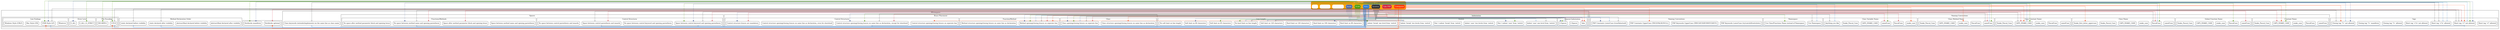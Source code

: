 /*
	!!! DO NOT EDIT THIS FILE !!!

	This file has be generated and your edits will be overwritten
*/
/*
    https://gist.github.com/potherca/6741287

    http://www.graphviz.org/doc/info/lang.html
    http://www.graphviz.org/doc/info/attrs.html

    http://graphviz-dev.appspot.com/

*/
digraph Standards {

    splines = ortho    
    center = true
    
    compound=true;
    remincross=true;

    node [
            center = true
            shape = "box"
            style = "rounded"
            //fixedsize = true
            //width = 2
            //height = 2
            ratio="compress"
    ];
    
    edge [
         //style="dashed"
         len = 1
    ];


subgraph cluster_Conventions {
    subgraph cluster_Tags {
        label = "Tags"
        
        tag_shortTagAllowed    [label="Short tag '<?' allowed"]
        tag_shortTagNotAllowed [label="Short tag '<?' not allowed"]

        tag_shortEchoTagAllowed    [label="Short tag '<?=' allowed"]
        tag_shortEchoTagNotAllowed [label="Short tag '<?=' not allowed"]

        tag_closingTagAllowed    [label="Closing tag '?>' allowed"]
        tag_closingTagManditory  [label="Closing tag '?>' manditory"]
        tag_closingTagNotAllowed [label="Closing tag '?>' not allowed"]
    }//Tags
    
    
    subgraph cluster_NameConventions {
        label = "Naming Conventions"
        /* Available Casing Styles are:

            camel       : camelCase         - camel case, first letter lowercase
            pascal      : PascalCase        - camel case, first letter uppercase
            snake       : snake_case        - snakecase, all letters lowercase
            snakeCaps   : CAPS_SNAKE_CASE   - snakecase, all letters uppercase
            snakePascal : Snake_Pascal_Case - snakecase, all letters lowercase except first of each word

        */

        subgraph cluster_ConstantName {
            label = "Constant Name"
            name_constant_camel       [label="camelCase"]
            name_constant_pascal      [label="PascalCase"]
            name_constant_snake       [label="snake_case"]
            name_constant_snakeCaps   [label="CAPS_SNAKE_CASE"]
            name_constant_snakePascal [label="Snake_Pascal_Case"]
        }//ConstantName

        subgraph cluster_FunctionName {
            label = "Global Function Name"
            name_function_camel       [label="camelCase"]
            name_function_pascal      [label="PascalCase"]
            name_function_snake       [label="snake_case"]
            name_function_snakeCaps   [label="CAPS_SNAKE_CASE"]
            name_function_snakePascal [label="Snake_Pascal_Case"]
        }//FunctionName


        subgraph cluster_ClassName {
            label = "Class Name"
            name_class_camel        [label="camelCase"]
            name_class_pascal       [label="PascalCase"]
            name_class_snake        [label="snake_case"]
            name_class_snakeCaps    [label="CAPS_SNAKE_CASE"]
            name_class_snakePascal  [label="Snake_Pascal_Case"]
            name_class_snake_UFirst [label="Snake_first_letter_uppercase"]
        }//ClassName


        subgraph cluster_classConstantName {
            label = "Class Constant Name"
            name_classConstant_camel       [label="camelCase"]
            name_classConstant_pascal      [label="PascalCase"]
            name_classConstant_snake       [label="snake_case"]
            name_classConstant_snakeCaps   [label="CAPS_SNAKE_CASE"]
            name_classConstant_snakePascal [label="Snake_Pascal_Case"]
        }//ClassConstantName


        subgraph cluster_classMethodName {
            label = "Class Method Name"
            name_classMethod_camel       [label="camelCase"]
            name_classMethod_pascal      [label="PascalCase"]
            name_classMethod_snake       [label="snake_case"]
            name_classMethod_snakeCaps   [label="CAPS_SNAKE_CASE"]
            name_classMethod_snakePascal [label="Snake_Pascal_Case"]
        }//ClassMethodName

        subgraph cluster_classVariableName {
            label = "Class Variable Name"
            name_classVariable_camel       [label="camelCase"]
            name_classVariable_pascal      [label="PascalCase"]
            name_classVariable_snake       [label="snake_case"]
            name_classVariable_snakeCaps   [label="CAPS_SNAKE_CASE"]
            name_classVariable_snakePascal [label="Snake_Pascal_Case"]
            name_classVariable_any         [label="Anything you like"]
        }//ClassVariableName

        subgraph cluster_Namespace {
            label="Namespace"
            namespace_proper [label="Use Namespace"]
            namespace_poorMans [label="Use Class/Functions Name instead of Namespace"]
        }//Namespace

        subgraph cluster_PhpCasing {
            PhpKeywords_lowerCase  [label="PHP Keywords LowerCase (try/catch/if/switch/etc)"]
            PhpKeywords_upperCase  [label="PHP Keywords UpperCase (TRY/CATCH/IF/SWITCH/ETC)"]

            PhpConstants_lowerCase [label="PHP Constants LowerCase (true/false/null)"]
            PhpConstants_upperCase [label="PHP Constants UpperCase (TRUE/FALSE/NULL)"]
        }//PhpCasing
    }//NameConventions

    subgraph cluster_Whitespace {
        label = "Whitespace"
        
        subgraph cluster_Indentation {
            label = "Indentation"

            subgraph cluster_General {
                label="General Indentation"
                indentation_tabs    [label="Tabs"]
                indentation_2spaces [label="2 Spaces"]
                indentation_4spaces [label="4 Spaces"]
            }//General

            subgraph cluster_SwitchIndentation {
                label = "Switch"

                indentation_switch_case_0   [label="Don`t indent 'case' from 'switch'"]
                indentation_switch_case_1   [label="Indent 'case' one level from 'switch'"]
                indentation_switch_case_2   [label="Indent 'case' two levels from 'switch'"]
        
                indentation_switch_break_0   [label="Don`t indent 'break' from 'switch'"]
                indentation_switch_break_1   [label="Indent 'break' one level from 'switch'"]
                indentation_switch_break_2   [label="Indent 'break' two levels from 'switch'"]
            }//SwitchIndentation
        }//Indentation

        subgraph cluster_LineLength {
            label = "Line Length"

            linelength_HardLimit80  [label="Hard limit on 80 characters"]
            linelength_HardLimit100 [label="Hard limit on 100 characters"]
            linelength_HardLimit120 [label="Hard limit on 120 characters"]
            linelength_noHardLimit  [label="No hard limit on line length"]

            linelength_softLimit80  [label="Soft limit on 80 characters"]
            linelength_softLimit85  [label="Soft limit on 85 characters"]
            linelength_softLimit120 [label="Soft limit on 120 characters"]
            linelength_noSoftLimit  [label="No soft limit on line length"]
        }//LineLength


        classAndCrew_sameLine [label="Class keywords (extends/implements) on the same line as class name"]

        subgraph cluster_Braces {
            label = "Brace Placement"

            /* Available Casing Styles are:

                Allman      : Allman style
                             Both opening and closing braces on a seperates line
                             from the class, method or control structure 
                             declaration
                OTBS        : "one true brace style"
                             The opening brace on the same line as the
                             class, method and control structure declaration 
                             with the closing brace on a seperates line. Except 
                             for 'else' and 'elseif' keywords.
                Stroustrup  : Bjarne Stroustrup's adaptation of K&R style
                             The opening brace on the same line as the
                             class/method/control structure declaration with the
                             closing brace on a seperates line. Even for 'else'
                             and 'elseif' keywords. In this context it is only 
                             used for control structures.
                             
                There is also K & R Style (Kernighan and Ritchie) but in the 
                context of declaring each type seperately it doesn't really make 
                sense to use it. It would the same as combining
                
                    - brace_class_Allman
                    - brace_method_Allman
                    - brace_controlStructure_OTBS
                
                KandR       : K & R Style (Kernighan and Ritchie)
                             Both opening and closing braces on a seperates line
                             from the class and method declaration. The opening 
                             brace for the control structure goes on the same 
                             line as the declaration, the closing brace goes on 
                             a seperate line, except for else/elsif/etc.
            */

            subgraph cluster_ClassStructure {
                label="Class"
                brace_class_Allman  [label="Class opening/closing braces on seperate line"]
                brace_class_OTBS    [label="Class structure opening/closing braces on same line as declaration"]
            }

            subgraph cluster_Method {
                label="Function/Method"
                brace_method_Allman [label="Method opening/closing braces on seperate line"]
                brace_method_OTBS   [label="Method structure opening/closing braces on same line as declaration"]
            }

            subgraph cluster_ControlStructureBraces {
                label="Control Structures"
                brace_controlStructure_Allman       [label="Control structure opening/closing braces on seperate line"]
                brace_controlStructure_OTBS         [label="Control structure opening/closing braces on same line as declaration, except for else/elseif"]
                brace_controlStructure_Stroustrup   [label="Control structure opening/closing braces on same line as declaration, even for else/elseif"]
                
                brace_controlStructure_mandatory [label="Control structure braces are mandatory"]
            }//ControlStructure
        }//Braces

        subgraph cluster_Spaces {
            label="Spaces"

            subgraph cluster_ControlStructureSpaces {
                label="Control Structures"
                space_controlStructureKeyword_spaceAfter      [label="Space between control keyword and opening parenthesis"]
                space_controlStructureKeyword_noSpaceAfter    [label="No space between control keyword and opening parenthesis"]
    
                space_controlStructureParentheses_spaces      [label="Space between control parenthesis and innards"]
                space_controlStructureParentheses_noSpaces    [label="No space between control parenthesis and innards"]
            }//ControlStructure

            subgraph cluster_MethodName {
                label="Functions/Methods"
                space_methodName_spaceAfter   [label="Space between method name and opening parenthesis"]
                space_methodName_noSpaceAfter [label="No space between method name and opening parenthesis"]

                space_methodParamsBlock_spaceAfter   [label="Space after method parameter block and opening brace"]
                space_methodParamsBlock_noSpaceAfter [label="No space after method parameter block and opening brace"]
            }//MethodName
        }//Spaces
    }//Whitespace

    subgraph cluster_Comments {
        docblocks_mandatory [label="Docblocks manditory"]
        docblocks_optional  [label="Docblocks optional"]
    }//Comments

    subgraph cluster_DeclareOrder {
        label = "Method Declaration Order"

        declareOrder_method_visibilityBeforeFinal   [label="abstract/final declared after visibility"]
        declareOrder_method_visibilityAfterFinal    [label="abstract/final declared before visibility"]

        declareOrder_method_visibilityBeforeStatic  [label="static declared after visibility"]
        declareOrder_method_visibilityAfterStatic   [label="static declared before visibility"]
    }//DeclareOrder

    subgraph cluster_Miscellaneous {
        subgraph cluster_FileEncoding {
            label = "File Encoding"
            encoding_utf8       [label="UTF-8"]
            encoding_ISO_8859_1 [label="ISO-8859-1"]
        }//FileEncoding

        subgraph cluster_ErrorLevel {
            label = "Error Level"
             errorLevel_All [label="E_ALL"]
             errorLevel_Strict  [label="E_ALL | E_STRICT"]
        }//ErrorLevel

        subgraph cluster_LineEnding {
            label = "Line Endings"
            lineEnding_any  [label="Whatever"]
            lineEnding_LF   [label="UNIX Style (LF)"]
            lineEnding_CR   [label="Mac Style (CR)"]
            lineEnding_LFCR [label="Windows Style (CRLF)"]
        }//FileEncoding
    }//Miscellaneous
}//Conventions
    subgraph cluster_Frameworks {

        label = "Frameworks"
        style="filled,rounded"
        fontcolor=white
        color=red
        fillcolor=orange

        node [
            style="filled,rounded"
            shape=box
            color=white
            fontcolor=white
        ];
        
        //CODE      Actual Name             
        CAKE    [label="Cake PHP"    fillcolor="#d62738"]   // red      or blue #417282
        CI      [label="CodeIgniter" fillcolor="#ff3c00"]   // orange
        HORDE   [label="Horde"       fillcolor="#556aa1"]   // blue
        PEAR    [label="PEAR",       fillcolor="#4e9a06"]   // green
        PSR     [label="PSR-2",      fillcolor="#2e7bcf"]   // blue
        SYMFONY [label="Symfony"     fillcolor="#303030"]   // black
        TYPO    [label="Typo/Flow 3"]
        WP      [label="WordPress"]
        ZEND    [label="Zend"]
    }//Frameworks


/*
 *  CAKE PHP Coding Conventions
 */
    edge [
        color="#d62738"
        arrowhead="normal"
    ]

    CAKE -> indentation_tabs
    CAKE -> space_controlStructureKeyword_spaceAfter
    CAKE -> space_controlStructureParentheses_spaces
    CAKE -> brace_controlStructure_mandatory
    CAKE -> brace_controlStructure_OTBS
    CAKE -> brace_class_Allman
    CAKE -> brace_method_Allman
    CAKE -> space_methodName_noSpaceAfter
    CAKE -> space_methodParamsBlock_spaceAfter
    CAKE -> docblocks_optional
    CAKE -> tag_shortTagNotAllowed
    CAKE -> name_function_camel
    CAKE -> name_classMethod_camel
    CAKE -> name_class_pascal
    CAKE -> name_classVariable_camel
    CAKE -> name_classVariable_pascal
    CAKE -> name_constant_snakeCaps
    CAKE -> name_classConstant_snakeCaps
/*CAKE*/

/*
 *  Code Igniter Coding Conventions
 */
    edge [
        color="#ff3c00"
        arrowhead="diamond"
    ]

    CI -> encoding_utf8
    CI -> tag_closingTagNotAllowed
    CI -> name_class_snake_UFirst
    CI -> name_classMethod_snake
    CI -> name_classVariable_snake
    CI -> docblocks_optional
    CI -> name_classConstant_snakeCaps
    CI -> name_constant_snakeCaps
    CI -> PhpConstants_upperCase
    CI -> indentation_tabs
    CI -> lineEnding_LF
    CI -> brace_class_OTBS
    CI -> brace_method_Allman
    CI -> brace_controlStructure_Allman
    CI -> tag_shortTagNotAllowed
/*Code Igniter*/

/*
 *  HORDE Coding Conventions
 */
    edge [
        color="#556aa1"
        arrowhead="box"
    ]

    HORDE -> indentation_4spaces
    HORDE -> PhpConstants_lowerCase
    HORDE -> brace_controlStructure_OTBS
    HORDE -> space_controlStructureKeyword_spaceAfter
    HORDE -> brace_controlStructure_mandatory
    HORDE -> indentation_switch_case_0
    HORDE -> indentation_switch_break_1
    HORDE -> space_methodName_noSpaceAfter
    HORDE -> brace_method_Allman
    HORDE -> brace_class_Allman
    HORDE -> docblocks_mandatory
    HORDE -> tag_shortTagNotAllowed
    HORDE -> tag_closingTagNotAllowed
    HORDE -> linelength_HardLimit100
    HORDE -> linelength_softLimit80
    HORDE -> lineEnding_LF
    HORDE -> errorLevel_All
/*HORDE*/

/*
 *  PEAR Coding Conventions
 */
    edge [
        color="#4e9a06"
        arrowhead="dot"
    ]
    
    PEAR -> indentation_4spaces
    PEAR -> linelength_noHardLimit
    PEAR -> linelength_softLimit85
    PEAR -> brace_controlStructure_OTBS
    PEAR -> indentation_switch_case_0
    PEAR -> indentation_switch_break_1
    PEAR -> brace_class_Allman
    PEAR -> brace_method_Allman
    PEAR -> docblocks_mandatory
    PEAR -> tag_shortTagNotAllowed
    PEAR -> name_function_pascal
    PEAR -> namespace_poorMans
    PEAR -> name_class_pascal
    PEAR -> name_classMethod_camel
    PEAR -> name_classVariable_camel
    PEAR -> name_constant_snakeCaps
    PEAR -> name_classConstant_snakeCaps
    PEAR -> encoding_utf8
    PEAR -> encoding_ISO_8859_1
    PEAR -> lineEnding_LF
    PEAR -> errorLevel_Strict
    PEAR -> space_controlStructureKeyword_spaceAfter
/*PEAR*/

/*
 *  PSR2 Coding Conventions
 */
    edge [
        color="#2e7bcf"
        arrowhead = "onormal"
    ]

    // PSR-0
    PSR -> namespace_proper
    
    // PSR-1
    PSR -> encoding_utf8
    PSR -> tag_shortEchoTagAllowed
    PSR -> tag_shortTagNotAllowed
    PSR -> name_class_pascal
    PSR -> name_classConstant_snakeCaps
    PSR -> name_classMethod_camel
    PSR -> tag_shortEchoTagAllowed
    PSR -> tag_shortTagNotAllowed
    PSR -> name_classVariable_any
    
    // PSR-2
    PSR -> indentation_4spaces
    PSR -> linelength_softLimit120
    PSR -> linelength_noHardLimit
    PSR -> brace_class_Allman
    PSR -> brace_method_Allman
    PSR -> declareOrder_method_visibilityAfterStatic
    PSR -> declareOrder_method_visibilityBeforeStatic
    PSR -> space_controlStructureKeyword_spaceAfter
    PSR -> space_methodName_noSpaceAfter
    PSR -> brace_controlStructure_OTBS
    PSR -> lineEnding_LF
    PSR -> tag_closingTagNotAllowed
    PSR -> PhpConstants_lowerCase
    PSR -> classAndCrew_sameLine
    PSR -> space_controlStructureParentheses_spaces
    PSR -> indentation_switch_case_1
    PSR -> indentation_switch_break_2
/*PSR2*/

/*
 *  SYMFONY2 Coding Conventions
 */
    edge [
        color="#303030"
        arrowhead = "odiamond"
    ]
/*/
    SYMFONY -> PSR
/*/
    // PSR-0
    SYMFONY -> namespace_proper

    // PSR-1
    SYMFONY -> encoding_utf8
    SYMFONY -> tag_shortEchoTagAllowed
    SYMFONY -> tag_shortTagNotAllowed
    SYMFONY -> name_class_pascal
    SYMFONY -> name_classConstant_snakeCaps
    SYMFONY -> name_classMethod_camel
    SYMFONY -> tag_shortEchoTagAllowed
    SYMFONY -> tag_shortTagNotAllowed
    SYMFONY -> name_classVariable_any
    
    // PSR-2
    SYMFONY -> indentation_4spaces
    SYMFONY -> linelength_softLimit120
    SYMFONY -> linelength_noHardLimit
    SYMFONY -> brace_class_Allman
    SYMFONY -> brace_method_Allman
    SYMFONY -> declareOrder_method_visibilityAfterStatic
    SYMFONY -> declareOrder_method_visibilityBeforeStatic
    SYMFONY -> space_controlStructureKeyword_spaceAfter
    SYMFONY -> space_methodName_noSpaceAfter
    SYMFONY -> brace_controlStructure_OTBS
    SYMFONY -> lineEnding_LF
    SYMFONY -> tag_closingTagNotAllowed
    SYMFONY -> PhpConstants_lowerCase
    SYMFONY -> classAndCrew_sameLine
    SYMFONY -> space_controlStructureParentheses_spaces
    SYMFONY -> indentation_switch_case_1
    SYMFONY -> indentation_switch_break_2
/*SYMFONY2*/

}//Standards

#EOF
